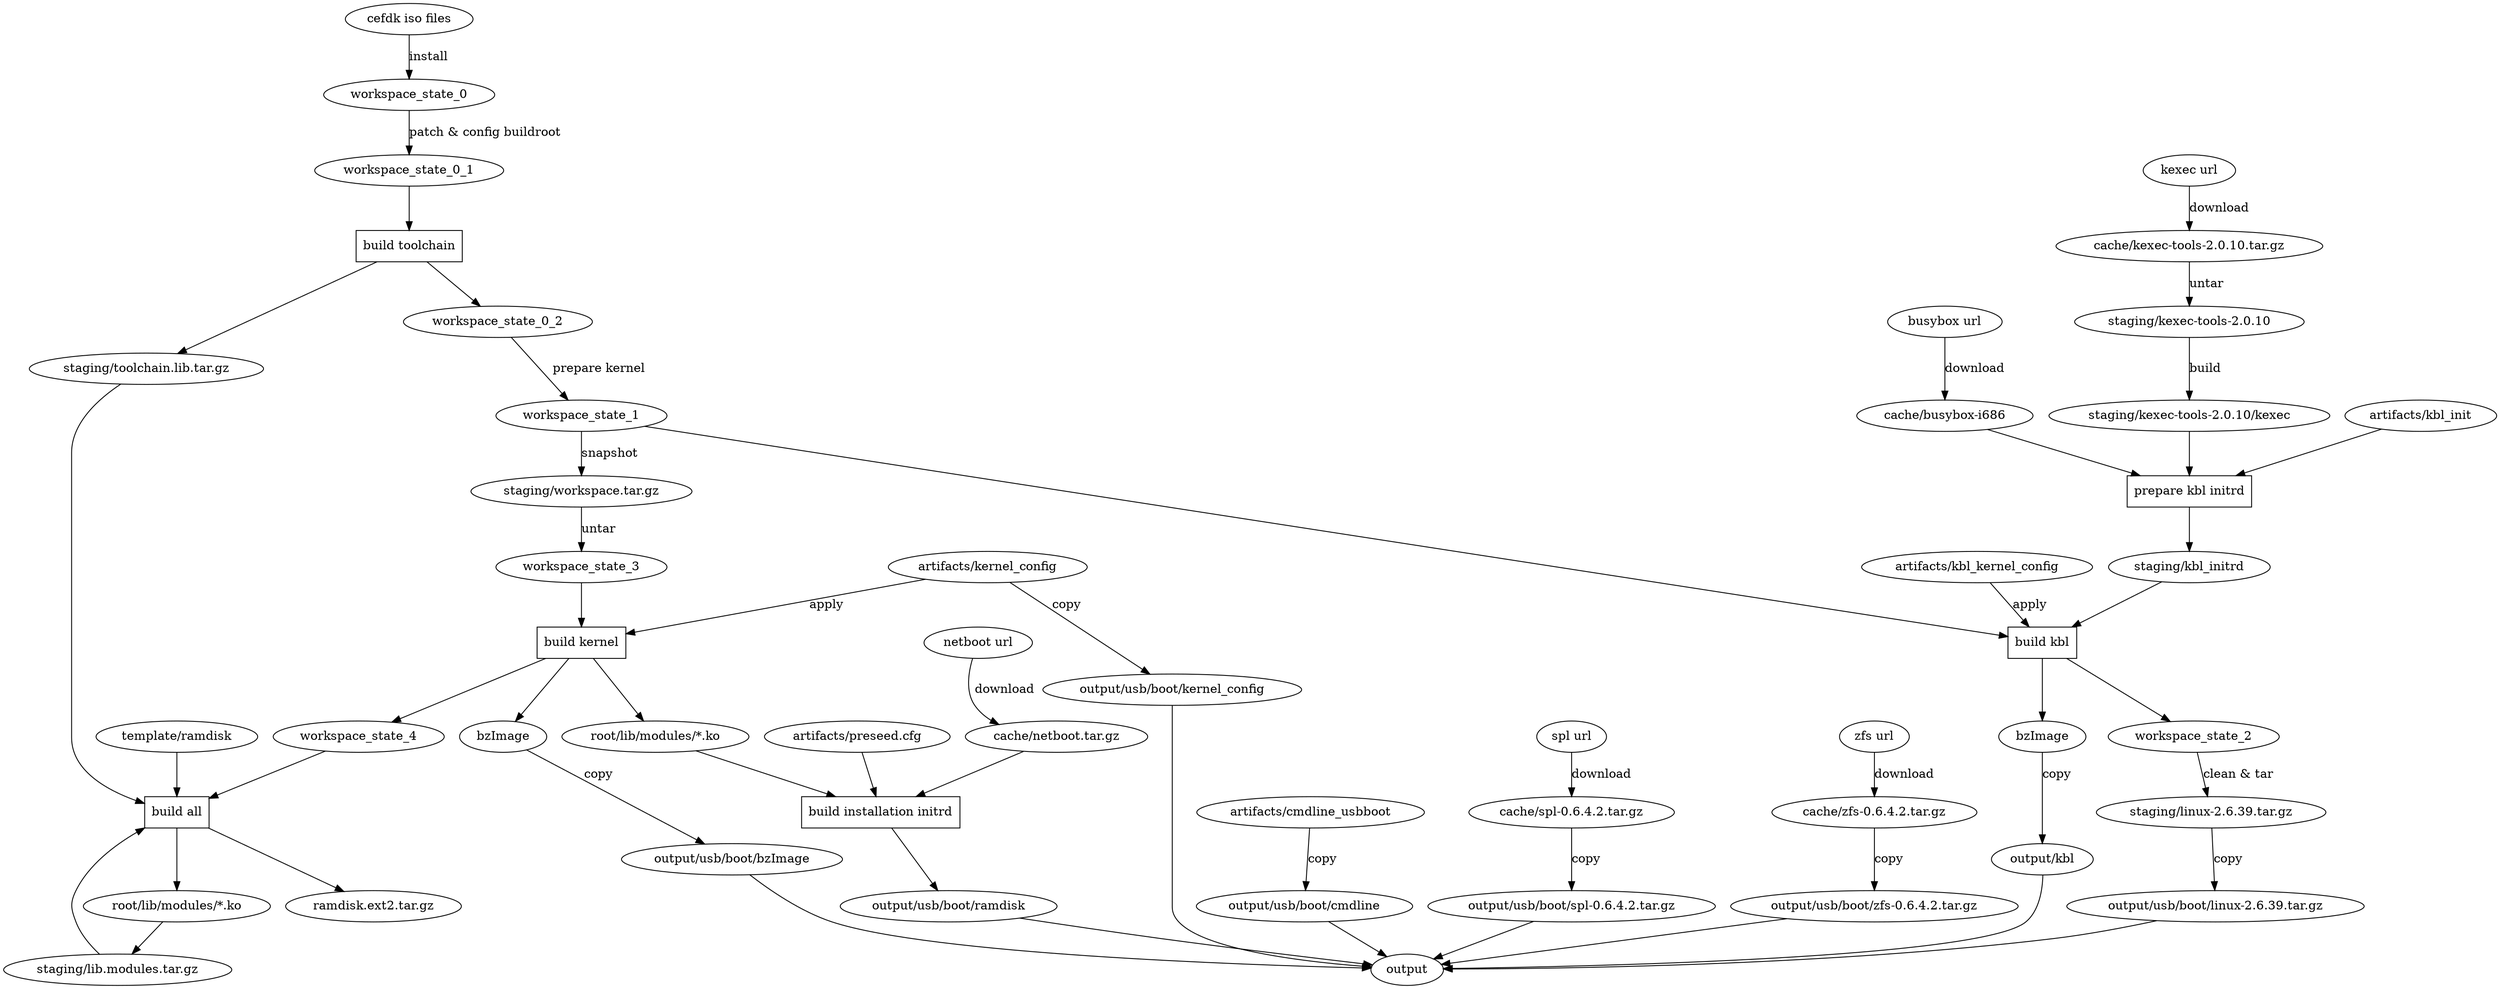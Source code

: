 digraph {

    NETBOOT_URL [ label="netboot url" ]
    BUSYBOX_URL [ label="busybox url" ]
    KEXEC_URL [ label="kexec url" ]
    SPL_URL [ label="spl url" ]
    ZFS_URL [ label="zfs url" ]

    NETBOOT_FILE_CACHE [ label="cache/netboot.tar.gz" ]
    BUSYBOX_FILE_CACHE [ label="cache/busybox-i686" ]
    KEXEC_FILE_CACHE [ label="cache/kexec-tools-2.0.10.tar.gz" ]
    SPL_FILE_CACHE [ label="cache/spl-0.6.4.2.tar.gz" ]
    ZFS_FILE_CACHE [ label="cache/zfs-0.6.4.2.tar.gz" ]

    NETBOOT_URL -> NETBOOT_FILE_CACHE [ label="download" ]
    BUSYBOX_URL -> BUSYBOX_FILE_CACHE [ label="download" ]
    KEXEC_URL -> KEXEC_FILE_CACHE [ label="download" ]
    SPL_URL -> SPL_FILE_CACHE [ label="download" ]
    ZFS_URL -> ZFS_FILE_CACHE [ label="download" ]

    /* build kexec */
    KEXEC_STAGING_FOLDER [ label="staging/kexec-tools-2.0.10" ]
    KEXEC_BIN_FILE [ label="staging/kexec-tools-2.0.10/kexec" ]
    KEXEC_FILE_CACHE -> KEXEC_STAGING_FOLDER [ label="untar" ]
    KEXEC_STAGING_FOLDER -> KEXEC_BIN_FILE [ label="build" ]
    
    /* prepare kbl initramfs */
    PREPARE_KBL_STAGING_FOLDER [ label="prepare kbl initrd" shape="rectangle" ]
    KBL_INIT_SCRIPT [ label="artifacts/kbl_init" ]
    KBL_STAGING_FOLDER [ label="staging/kbl_initrd" ]

    BUSYBOX_FILE_CACHE -> PREPARE_KBL_STAGING_FOLDER
    KEXEC_BIN_FILE -> PREPARE_KBL_STAGING_FOLDER
    KBL_INIT_SCRIPT -> PREPARE_KBL_STAGING_FOLDER

    PREPARE_KBL_STAGING_FOLDER -> KBL_STAGING_FOLDER

    /* install cefdk */
    CEFDK_ISO [ label="cefdk iso files" ]
    CEFDK_ISO -> workspace_state_0 [ label="install" ]
    workspace_state_0 -> workspace_state_0_1 [ label="patch & config buildroot" ]

    /* build toolchain */
    BUILD_TOOLCHAIN [ label="build toolchain" shape="rectangle" ]
    TOOLCHAIN_LIB_TARBALL [ label="staging/toolchain.lib.tar.gz" ]

    workspace_state_0_1 -> BUILD_TOOLCHAIN 
    
    BUILD_TOOLCHAIN -> workspace_state_0_2
    BUILD_TOOLCHAIN -> TOOLCHAIN_LIB_TARBALL

    /* prepare kernel */
    workspace_state_0_2 -> workspace_state_1 [ label="prepare kernel" ]

    /* snapshot workspace */
    WORKSPACE_TARBALL [ label="staging/workspace.tar.gz" ]
    workspace_state_1 -> WORKSPACE_TARBALL [ label="snapshot" ]

    /* build kbl */
    BUILD_KBL [ label="build kbl" shape="rectangle" ]
    KBL_KERNEL_CONFIG [ label="artifacts/kbl_kernel_config" ]
    KBL_BZIMAGE [ label="bzImage" ]
    KBL_BZIMAGE_OUTPUT [ label="output/kbl" ]

    workspace_state_1 -> BUILD_KBL
    KBL_KERNEL_CONFIG -> BUILD_KBL [ label="apply" ]
    KBL_STAGING_FOLDER -> BUILD_KBL

    BUILD_KBL -> workspace_state_2
    BUILD_KBL -> KBL_BZIMAGE 
    KBL_BZIMAGE -> KBL_BZIMAGE_OUTPUT [ label="copy" ]

    /* kernel source tarball */
    KERNEL_SRC_TARBALL [ label="staging/linux-2.6.39.tar.gz" ]
    
    workspace_state_2 -> KERNEL_SRC_TARBALL [ label="clean & tar" ]
    
    /* restore workspace */
    WORKSPACE_TARBALL -> workspace_state_3 [ label="untar" ]

    /* make kernel */
    BUILD_KERNEL [ label="build kernel" shape="rectangle" ]
    KERNEL_CONFIG [ label="artifacts/kernel_config" ]
    KERNEL_BZIMAGE [ label="bzImage" ]
    USBBOOT_BZIMAGE [ label="output/usb/boot/bzImage" ]
    KMOD_BASIC [ label="root/lib/modules/*.ko" ]

    workspace_state_3 -> BUILD_KERNEL
    KERNEL_CONFIG -> BUILD_KERNEL [ label="apply" ]

    BUILD_KERNEL -> KERNEL_BZIMAGE
    BUILD_KERNEL -> KMOD_BASIC
    BUILD_KERNEL -> workspace_state_4

    /* build installation initrd */
    BUILD_INST_INITRD [ label="build installation initrd" shape="rectangle" ]    
    USBBOOT_INITRD [ label="output/usb/boot/ramdisk" ]
    PRESEED_CFG [ label="artifacts/preseed.cfg" ]

    NETBOOT_FILE_CACHE -> BUILD_INST_INITRD
    PRESEED_CFG -> BUILD_INST_INITRD
    KMOD_BASIC -> BUILD_INST_INITRD
    
    BUILD_INST_INITRD -> USBBOOT_INITRD

    /* copy other files to usb boot */
    CMDLINE_USBBOOT [ label="artifacts/cmdline_usbboot" ]
    USBBOOT_CMDLINE [ label="output/usb/boot/cmdline" ]
    USBBOOT_KERNEL_CONFIG [ label="output/usb/boot/kernel_config" ]
    USBBOOT_KERNEL_SRC_TARBALL [ label="output/usb/boot/linux-2.6.39.tar.gz" ]
    USBBOOT_SPL_TARBALL [ label="output/usb/boot/spl-0.6.4.2.tar.gz" ]
    USBBOOT_ZFS_TARBALL [ label="output/usb/boot/zfs-0.6.4.2.tar.gz" ]

    KERNEL_BZIMAGE -> USBBOOT_BZIMAGE [ label="copy" ]
    KERNEL_CONFIG -> USBBOOT_KERNEL_CONFIG [ label="copy" ]
    KERNEL_SRC_TARBALL -> USBBOOT_KERNEL_SRC_TARBALL [ label="copy" ]
    SPL_FILE_CACHE -> USBBOOT_SPL_TARBALL [ label="copy" ]
    ZFS_FILE_CACHE -> USBBOOT_ZFS_TARBALL [ label="copy" ]
    CMDLINE_USBBOOT -> USBBOOT_CMDLINE [ label="copy" ]

    /* build all */
    BUILD_ALL [ label="build all" shape="rectangle"]
    KMOD_ALL [ label="root/lib/modules/*.ko" ]
    RAMDISK_TEMPLATE [ label="template/ramdisk" ] 
    RAMDISK_TARBALL [ label="ramdisk.ext2.tar.gz" ]
    KMOD_ALL_TARBALL [ label="staging/lib.modules.tar.gz" ]

    workspace_state_4 -> BUILD_ALL
    RAMDISK_TEMPLATE -> BUILD_ALL
    KMOD_ALL_TARBALL -> BUILD_ALL
    TOOLCHAIN_LIB_TARBALL -> BUILD_ALL   
   
    BUILD_ALL -> KMOD_ALL -> KMOD_ALL_TARBALL
    BUILD_ALL -> RAMDISK_TARBALL

    /* summary for graph */
    OUTPUT [ label="output" ]

    KBL_BZIMAGE_OUTPUT -> OUTPUT   
 
    USBBOOT_BZIMAGE -> OUTPUT
    USBBOOT_INITRD -> OUTPUT
    USBBOOT_CMDLINE -> OUTPUT
    
    USBBOOT_KERNEL_CONFIG -> OUTPUT
    USBBOOT_KERNEL_SRC_TARBALL -> OUTPUT
    USBBOOT_SPL_TARBALL -> OUTPUT
    USBBOOT_ZFS_TARBALL -> OUTPUT
}

